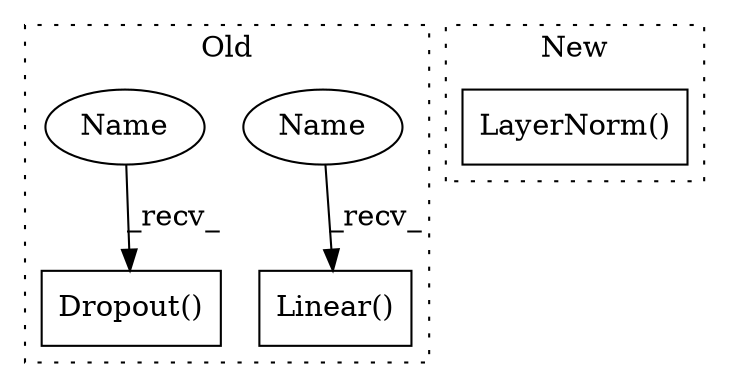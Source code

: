 digraph G {
subgraph cluster0 {
1 [label="Linear()" a="75" s="1698,1722" l="10,1" shape="box"];
3 [label="Dropout()" a="75" s="1737,1755" l="11,1" shape="box"];
4 [label="Name" a="87" s="1698" l="2" shape="ellipse"];
5 [label="Name" a="87" s="1737" l="2" shape="ellipse"];
label = "Old";
style="dotted";
}
subgraph cluster1 {
2 [label="LayerNorm()" a="75" s="4164,4191" l="13,1" shape="box"];
label = "New";
style="dotted";
}
4 -> 1 [label="_recv_"];
5 -> 3 [label="_recv_"];
}